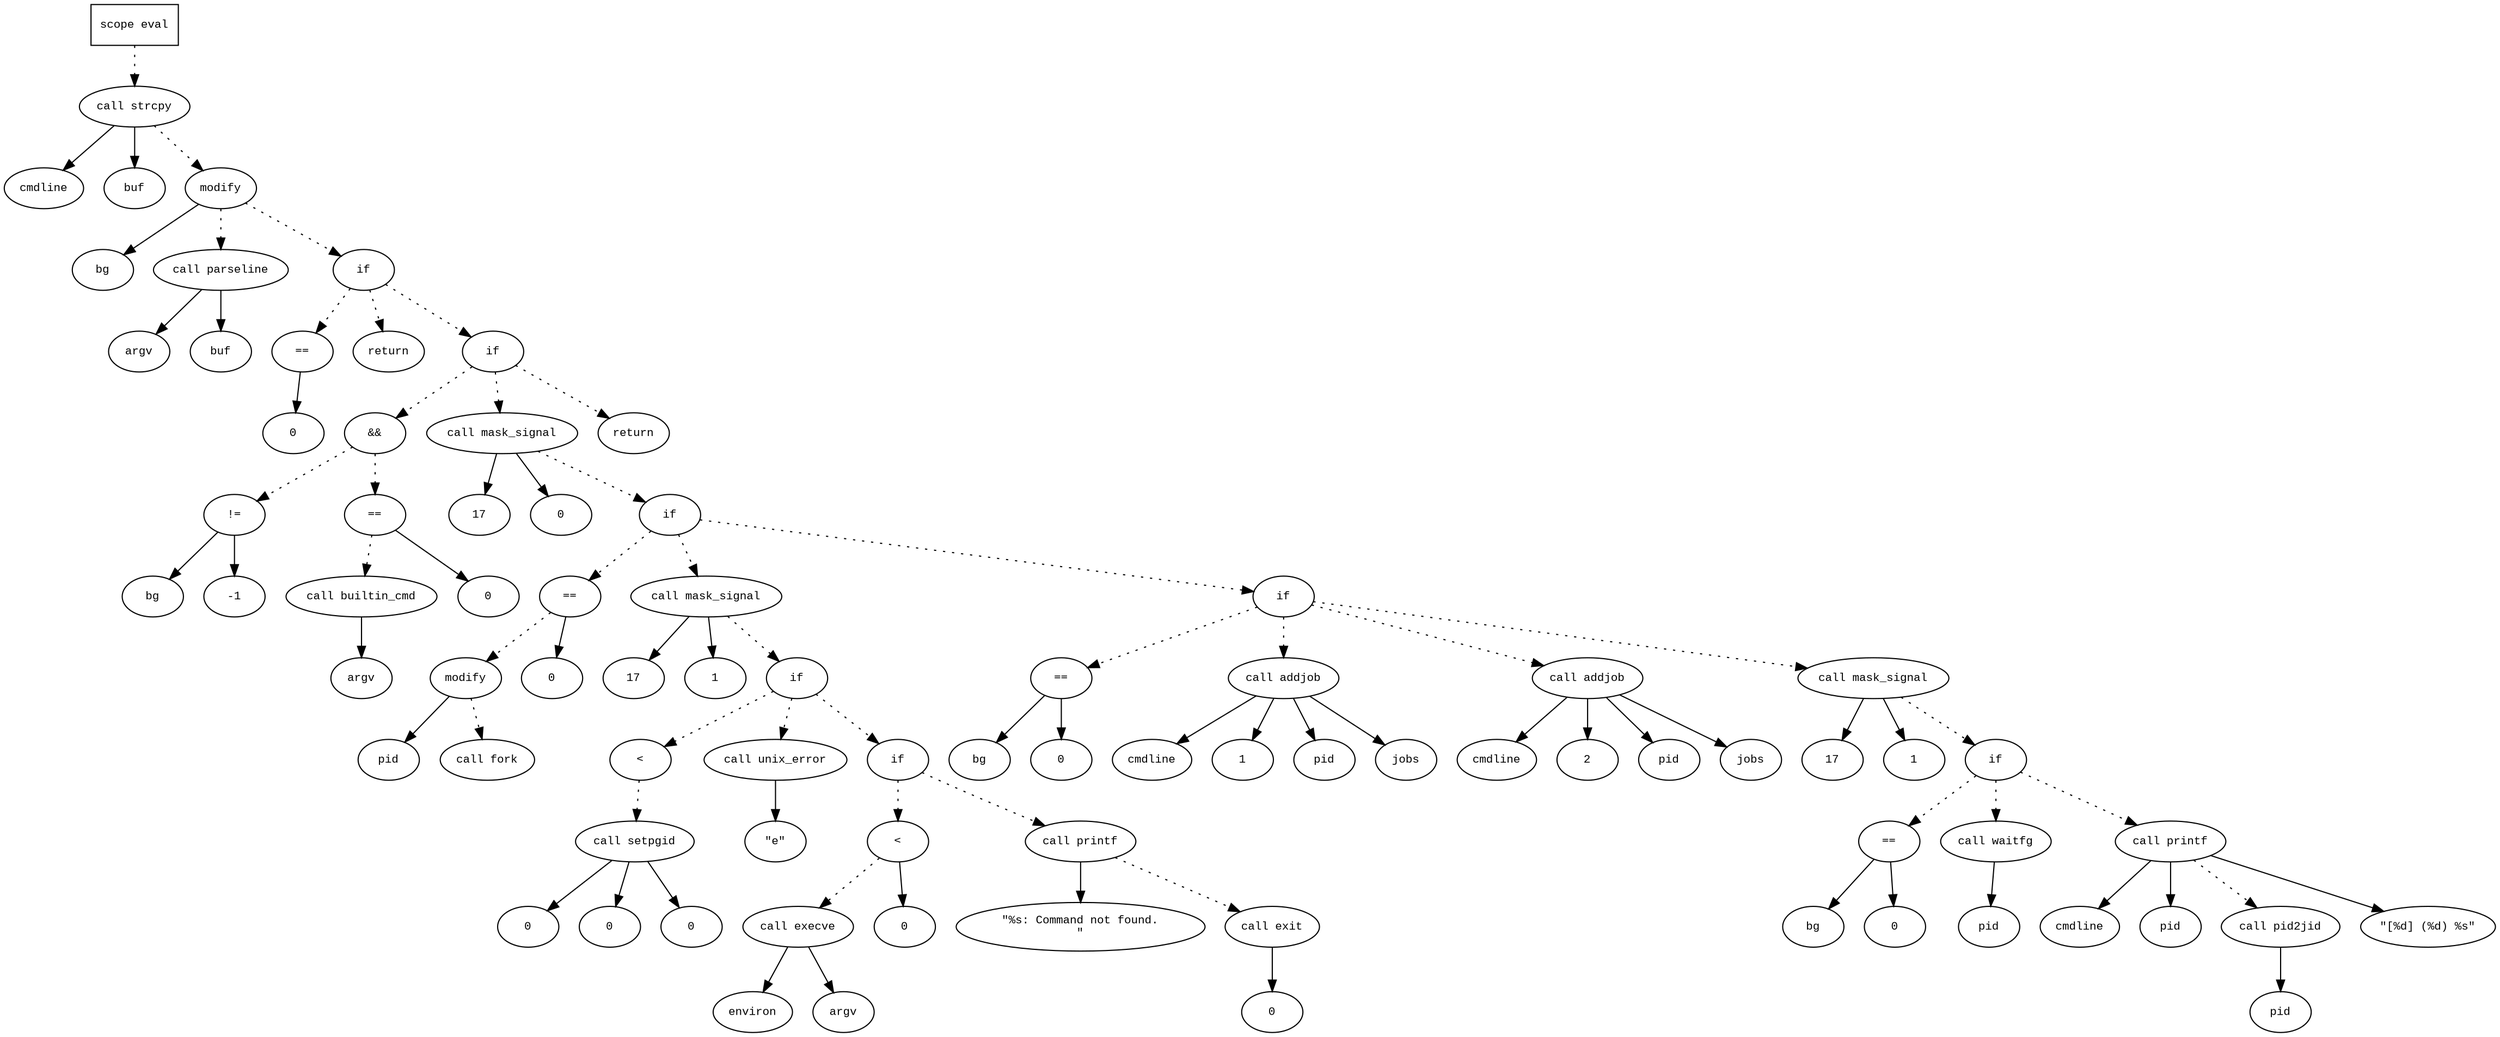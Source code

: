 digraph AST {
  graph [fontname="Times New Roman",fontsize=10];
  node  [fontname="Courier New",fontsize=10];
  edge  [fontname="Times New Roman",fontsize=10];

  node1 [label="scope eval",shape=box];
  node2 [label="call strcpy",shape=ellipse];
  node3 [label="cmdline",shape=ellipse];
  node2 -> node3;
  node4 [label="buf",shape=ellipse];
  node2 -> node4;
  node1 -> node2 [style=dotted];
  node5 [label="modify",shape=ellipse];
  node6 [label="bg",shape=ellipse];
  node5 -> node6;
  node7 [label="call parseline",shape=ellipse];
  node8 [label="argv",shape=ellipse];
  node7 -> node8;
  node9 [label="buf",shape=ellipse];
  node7 -> node9;
  node5 -> node7 [style=dotted];
  node2 -> node5 [style=dotted];
  node10 [label="if",shape=ellipse];
  node5 -> node10 [style=dotted];
  node11 [label="==",shape=ellipse];
  node12 [label="0",shape=ellipse];
  node11 -> node12;
  node10 -> node11 [style=dotted];
  node13 [label="return",shape=ellipse];
  node10 -> node13 [style=dotted];
  node14 [label="if",shape=ellipse];
  node10 -> node14 [style=dotted];
  node15 [label="&&",shape=ellipse];
  node16 [label="!=",shape=ellipse];
  node17 [label="bg",shape=ellipse];
  node16 -> node17;
  node18 [label="-1",shape=ellipse];
  node16 -> node18;
  node15 -> node16 [style=dotted];
  node19 [label="==",shape=ellipse];
  node20 [label="call builtin_cmd",shape=ellipse];
  node21 [label="argv",shape=ellipse];
  node20 -> node21;
  node19 -> node20 [style=dotted];
  node22 [label="0",shape=ellipse];
  node19 -> node22;
  node15 -> node19 [style=dotted];
  node14 -> node15 [style=dotted];
  node23 [label="call mask_signal",shape=ellipse];
  node24 [label="17",shape=ellipse];
  node23 -> node24;
  node25 [label="0",shape=ellipse];
  node23 -> node25;
  node14 -> node23 [style=dotted];
  node26 [label="if",shape=ellipse];
  node23 -> node26 [style=dotted];
  node27 [label="==",shape=ellipse];
  node28 [label="modify",shape=ellipse];
  node29 [label="pid",shape=ellipse];
  node28 -> node29;
  node30 [label="call fork",shape=ellipse];
  node28 -> node30 [style=dotted];
  node27 -> node28 [style=dotted];
  node31 [label="0",shape=ellipse];
  node27 -> node31;
  node26 -> node27 [style=dotted];
  node32 [label="call mask_signal",shape=ellipse];
  node33 [label="17",shape=ellipse];
  node32 -> node33;
  node34 [label="1",shape=ellipse];
  node32 -> node34;
  node26 -> node32 [style=dotted];
  node35 [label="if",shape=ellipse];
  node32 -> node35 [style=dotted];
  node36 [label="<",shape=ellipse];
  node37 [label="call setpgid",shape=ellipse];
  node38 [label="0",shape=ellipse];
  node37 -> node38;
  node39 [label="0",shape=ellipse];
  node37 -> node39;
  node36 -> node37 [style=dotted];
  node40 [label="0",shape=ellipse];
  node37 -> node40;
  node35 -> node36 [style=dotted];
  node41 [label="call unix_error",shape=ellipse];
  node42 [label="\"e\"",shape=ellipse];
  node41 -> node42;
  node35 -> node41 [style=dotted];
  node43 [label="if",shape=ellipse];
  node35 -> node43 [style=dotted];
  node44 [label="<",shape=ellipse];
  node45 [label="call execve",shape=ellipse];
  node46 [label="environ",shape=ellipse];
  node45 -> node46;
  node47 [label="argv",shape=ellipse];
  node45 -> node47;
  node44 -> node45 [style=dotted];
  node48 [label="0",shape=ellipse];
  node44 -> node48;
  node43 -> node44 [style=dotted];
  node49 [label="call printf",shape=ellipse];
  node50 [label="\"%s: Command not found.
\"",shape=ellipse];
  node49 -> node50;
  node43 -> node49 [style=dotted];
  node51 [label="call exit",shape=ellipse];
  node52 [label="0",shape=ellipse];
  node51 -> node52;
  node49 -> node51 [style=dotted];
  node53 [label="if",shape=ellipse];
  node26 -> node53 [style=dotted];
  node54 [label="==",shape=ellipse];
  node55 [label="bg",shape=ellipse];
  node54 -> node55;
  node56 [label="0",shape=ellipse];
  node54 -> node56;
  node53 -> node54 [style=dotted];
  node57 [label="call addjob",shape=ellipse];
  node58 [label="cmdline",shape=ellipse];
  node57 -> node58;
  node59 [label="1",shape=ellipse];
  node57 -> node59;
  node60 [label="pid",shape=ellipse];
  node57 -> node60;
  node61 [label="jobs",shape=ellipse];
  node57 -> node61;
  node53 -> node57 [style=dotted];
  node62 [label="call addjob",shape=ellipse];
  node63 [label="cmdline",shape=ellipse];
  node62 -> node63;
  node64 [label="2",shape=ellipse];
  node62 -> node64;
  node65 [label="pid",shape=ellipse];
  node62 -> node65;
  node66 [label="jobs",shape=ellipse];
  node62 -> node66;
  node53 -> node62 [style=dotted];
  node67 [label="call mask_signal",shape=ellipse];
  node68 [label="17",shape=ellipse];
  node67 -> node68;
  node69 [label="1",shape=ellipse];
  node67 -> node69;
  node53 -> node67 [style=dotted];
  node70 [label="if",shape=ellipse];
  node67 -> node70 [style=dotted];
  node71 [label="==",shape=ellipse];
  node72 [label="bg",shape=ellipse];
  node71 -> node72;
  node73 [label="0",shape=ellipse];
  node71 -> node73;
  node70 -> node71 [style=dotted];
  node74 [label="call waitfg",shape=ellipse];
  node75 [label="pid",shape=ellipse];
  node74 -> node75;
  node70 -> node74 [style=dotted];
  node76 [label="call printf",shape=ellipse];
  node77 [label="cmdline",shape=ellipse];
  node76 -> node77;
  node78 [label="pid",shape=ellipse];
  node76 -> node78;
  node79 [label="call pid2jid",shape=ellipse];
  node80 [label="pid",shape=ellipse];
  node79 -> node80;
  node76 -> node79 [style=dotted];
  node81 [label="\"[%d] (%d) %s\"",shape=ellipse];
  node76 -> node81;
  node70 -> node76 [style=dotted];
  node82 [label="return",shape=ellipse];
  node14 -> node82 [style=dotted];
} 